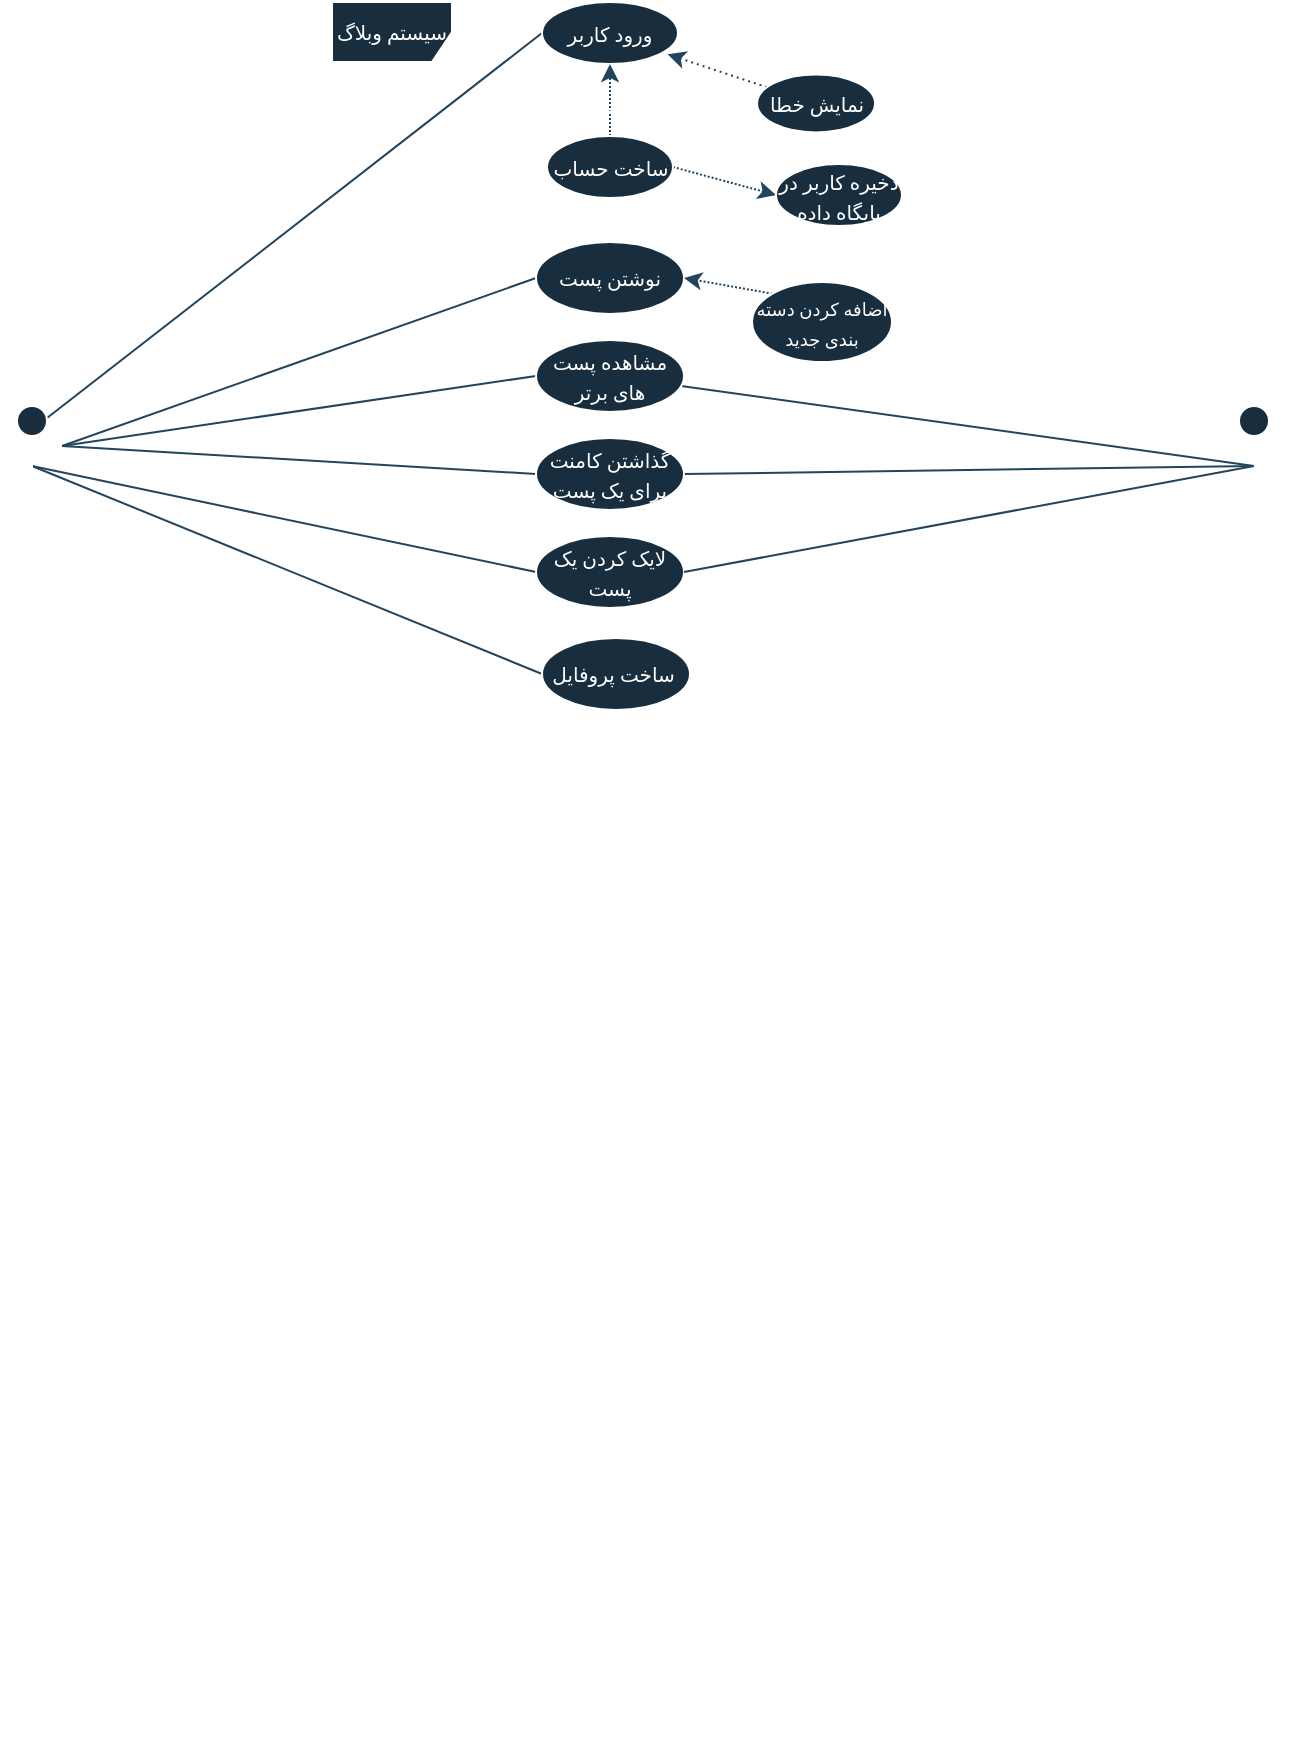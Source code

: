 <mxfile version="24.4.4" type="github">
  <diagram id="C5RBs43oDa-KdzZeNtuy" name="Page-1">
    <mxGraphModel dx="600" dy="298" grid="0" gridSize="10" guides="1" tooltips="1" connect="1" arrows="1" fold="1" page="1" pageScale="1" pageWidth="827" pageHeight="1169" math="0" shadow="0">
      <root>
        <mxCell id="WIyWlLk6GJQsqaUBKTNV-0" />
        <mxCell id="WIyWlLk6GJQsqaUBKTNV-1" parent="WIyWlLk6GJQsqaUBKTNV-0" />
        <mxCell id="NMSrQERmVCEjVIg-8JzD-0" value="&lt;font style=&quot;font-size: 10px;&quot; face=&quot;Vazirmatn&quot;&gt;سیستم وبلاگ&lt;/font&gt;" style="shape=umlFrame;whiteSpace=wrap;html=1;pointerEvents=0;labelBackgroundColor=none;fillColor=#182E3E;strokeColor=#FFFFFF;fontColor=#FFFFFF;" parent="WIyWlLk6GJQsqaUBKTNV-1" vertex="1">
          <mxGeometry x="264" y="74" width="300" height="866" as="geometry" />
        </mxCell>
        <mxCell id="NMSrQERmVCEjVIg-8JzD-11" style="rounded=0;orthogonalLoop=1;jettySize=auto;html=1;exitX=0.75;exitY=0.1;exitDx=0;exitDy=0;exitPerimeter=0;entryX=0;entryY=0.5;entryDx=0;entryDy=0;labelBackgroundColor=none;strokeColor=#23445D;fontColor=default;endArrow=none;endFill=0;" parent="WIyWlLk6GJQsqaUBKTNV-1" source="NMSrQERmVCEjVIg-8JzD-1" target="NMSrQERmVCEjVIg-8JzD-3" edge="1">
          <mxGeometry relative="1" as="geometry" />
        </mxCell>
        <mxCell id="P2OjYQdWtaf4uAiAOgez-2" style="rounded=0;orthogonalLoop=1;jettySize=auto;html=1;exitX=1;exitY=0.333;exitDx=0;exitDy=0;exitPerimeter=0;entryX=0;entryY=0.5;entryDx=0;entryDy=0;strokeColor=#23445D;endArrow=none;endFill=0;" edge="1" parent="WIyWlLk6GJQsqaUBKTNV-1" source="NMSrQERmVCEjVIg-8JzD-1" target="P2OjYQdWtaf4uAiAOgez-0">
          <mxGeometry relative="1" as="geometry" />
        </mxCell>
        <mxCell id="P2OjYQdWtaf4uAiAOgez-6" style="rounded=0;orthogonalLoop=1;jettySize=auto;html=1;exitX=1;exitY=0.333;exitDx=0;exitDy=0;exitPerimeter=0;entryX=0;entryY=0.5;entryDx=0;entryDy=0;strokeColor=#23445D;endArrow=none;endFill=0;" edge="1" parent="WIyWlLk6GJQsqaUBKTNV-1" source="NMSrQERmVCEjVIg-8JzD-1" target="P2OjYQdWtaf4uAiAOgez-5">
          <mxGeometry relative="1" as="geometry" />
        </mxCell>
        <mxCell id="P2OjYQdWtaf4uAiAOgez-10" style="rounded=0;orthogonalLoop=1;jettySize=auto;html=1;exitX=1;exitY=0.333;exitDx=0;exitDy=0;exitPerimeter=0;entryX=0;entryY=0.5;entryDx=0;entryDy=0;strokeColor=#23445D;endArrow=none;endFill=0;" edge="1" parent="WIyWlLk6GJQsqaUBKTNV-1" source="NMSrQERmVCEjVIg-8JzD-1" target="P2OjYQdWtaf4uAiAOgez-7">
          <mxGeometry relative="1" as="geometry" />
        </mxCell>
        <mxCell id="P2OjYQdWtaf4uAiAOgez-11" style="rounded=0;orthogonalLoop=1;jettySize=auto;html=1;exitX=0.5;exitY=0.5;exitDx=0;exitDy=0;exitPerimeter=0;entryX=0;entryY=0.5;entryDx=0;entryDy=0;strokeColor=#23445D;endArrow=none;endFill=0;" edge="1" parent="WIyWlLk6GJQsqaUBKTNV-1" source="NMSrQERmVCEjVIg-8JzD-1" target="P2OjYQdWtaf4uAiAOgez-8">
          <mxGeometry relative="1" as="geometry" />
        </mxCell>
        <mxCell id="P2OjYQdWtaf4uAiAOgez-12" style="rounded=0;orthogonalLoop=1;jettySize=auto;html=1;exitX=0.5;exitY=0.5;exitDx=0;exitDy=0;exitPerimeter=0;entryX=0;entryY=0.5;entryDx=0;entryDy=0;strokeColor=#23445D;endArrow=none;endFill=0;" edge="1" parent="WIyWlLk6GJQsqaUBKTNV-1" source="NMSrQERmVCEjVIg-8JzD-1" target="P2OjYQdWtaf4uAiAOgez-9">
          <mxGeometry relative="1" as="geometry" />
        </mxCell>
        <mxCell id="NMSrQERmVCEjVIg-8JzD-1" value="User" style="shape=umlActor;verticalLabelPosition=bottom;verticalAlign=top;html=1;labelBackgroundColor=none;fillColor=#182E3E;strokeColor=#FFFFFF;fontColor=#FFFFFF;" parent="WIyWlLk6GJQsqaUBKTNV-1" vertex="1">
          <mxGeometry x="99" y="276" width="30" height="60" as="geometry" />
        </mxCell>
        <mxCell id="P2OjYQdWtaf4uAiAOgez-13" style="rounded=0;orthogonalLoop=1;jettySize=auto;html=1;exitX=0.5;exitY=0.5;exitDx=0;exitDy=0;exitPerimeter=0;strokeColor=#23445D;strokeWidth=1;startArrow=none;startFill=0;endArrow=none;endFill=0;" edge="1" parent="WIyWlLk6GJQsqaUBKTNV-1" source="NMSrQERmVCEjVIg-8JzD-2" target="P2OjYQdWtaf4uAiAOgez-5">
          <mxGeometry relative="1" as="geometry" />
        </mxCell>
        <mxCell id="P2OjYQdWtaf4uAiAOgez-14" style="rounded=0;orthogonalLoop=1;jettySize=auto;html=1;exitX=0.5;exitY=0.5;exitDx=0;exitDy=0;exitPerimeter=0;entryX=1;entryY=0.5;entryDx=0;entryDy=0;strokeColor=#23445D;endArrow=none;endFill=0;" edge="1" parent="WIyWlLk6GJQsqaUBKTNV-1" source="NMSrQERmVCEjVIg-8JzD-2" target="P2OjYQdWtaf4uAiAOgez-7">
          <mxGeometry relative="1" as="geometry" />
        </mxCell>
        <mxCell id="NMSrQERmVCEjVIg-8JzD-2" value="Diglog" style="shape=umlActor;verticalLabelPosition=bottom;verticalAlign=top;html=1;labelBackgroundColor=none;fillColor=#182E3E;strokeColor=#FFFFFF;fontColor=#FFFFFF;" parent="WIyWlLk6GJQsqaUBKTNV-1" vertex="1">
          <mxGeometry x="710" y="276" width="30" height="60" as="geometry" />
        </mxCell>
        <mxCell id="NMSrQERmVCEjVIg-8JzD-3" value="&lt;font style=&quot;font-size: 10px;&quot; face=&quot;Vazirmatn&quot;&gt;ورود کاربر&lt;/font&gt;" style="ellipse;whiteSpace=wrap;html=1;labelBackgroundColor=none;fillColor=#182E3E;strokeColor=#FFFFFF;fontColor=#FFFFFF;" parent="WIyWlLk6GJQsqaUBKTNV-1" vertex="1">
          <mxGeometry x="369" y="74" width="68" height="31" as="geometry" />
        </mxCell>
        <mxCell id="NMSrQERmVCEjVIg-8JzD-10" value="" style="rounded=0;orthogonalLoop=1;jettySize=auto;html=1;dashed=1;dashPattern=1 2;entryX=0.924;entryY=0.843;entryDx=0;entryDy=0;entryPerimeter=0;labelBackgroundColor=none;strokeColor=#23445D;fontColor=default;" parent="WIyWlLk6GJQsqaUBKTNV-1" source="NMSrQERmVCEjVIg-8JzD-4" target="NMSrQERmVCEjVIg-8JzD-3" edge="1">
          <mxGeometry relative="1" as="geometry">
            <mxPoint x="434.997" y="96.004" as="targetPoint" />
          </mxGeometry>
        </mxCell>
        <mxCell id="NMSrQERmVCEjVIg-8JzD-4" value="&lt;font face=&quot;Vazirmatn&quot;&gt;&lt;span style=&quot;font-size: 10px;&quot;&gt;نمایش خطا&lt;/span&gt;&lt;/font&gt;" style="ellipse;whiteSpace=wrap;html=1;labelBackgroundColor=none;fillColor=#182E3E;strokeColor=#FFFFFF;fontColor=#FFFFFF;" parent="WIyWlLk6GJQsqaUBKTNV-1" vertex="1">
          <mxGeometry x="476.52" y="110.24" width="59" height="29" as="geometry" />
        </mxCell>
        <mxCell id="NMSrQERmVCEjVIg-8JzD-15" style="rounded=0;orthogonalLoop=1;jettySize=auto;html=1;exitX=1;exitY=0.5;exitDx=0;exitDy=0;entryX=0;entryY=0.5;entryDx=0;entryDy=0;dashed=1;dashPattern=1 1;labelBackgroundColor=none;strokeColor=#23445D;fontColor=default;" parent="WIyWlLk6GJQsqaUBKTNV-1" source="NMSrQERmVCEjVIg-8JzD-12" target="NMSrQERmVCEjVIg-8JzD-13" edge="1">
          <mxGeometry relative="1" as="geometry" />
        </mxCell>
        <mxCell id="NMSrQERmVCEjVIg-8JzD-17" style="rounded=0;orthogonalLoop=1;jettySize=auto;html=1;exitX=0.5;exitY=0;exitDx=0;exitDy=0;entryX=0.5;entryY=1;entryDx=0;entryDy=0;dashed=1;dashPattern=1 1;labelBackgroundColor=none;strokeColor=#23445D;fontColor=default;" parent="WIyWlLk6GJQsqaUBKTNV-1" source="NMSrQERmVCEjVIg-8JzD-12" target="NMSrQERmVCEjVIg-8JzD-3" edge="1">
          <mxGeometry relative="1" as="geometry" />
        </mxCell>
        <mxCell id="NMSrQERmVCEjVIg-8JzD-18" value="&lt;font style=&quot;font-size: 7px;&quot; data-font-src=&quot;https://fonts.googleapis.com/css?family=Vazirmatn&quot; face=&quot;Vazirmatn&quot;&gt;وجود نداشتن حساب&lt;/font&gt;" style="edgeLabel;html=1;align=center;verticalAlign=middle;resizable=0;points=[];labelBackgroundColor=none;fontColor=#FFFFFF;" parent="NMSrQERmVCEjVIg-8JzD-17" vertex="1" connectable="0">
          <mxGeometry x="-0.114" relative="1" as="geometry">
            <mxPoint as="offset" />
          </mxGeometry>
        </mxCell>
        <mxCell id="NMSrQERmVCEjVIg-8JzD-12" value="&lt;font face=&quot;Vazirmatn&quot;&gt;&lt;span style=&quot;font-size: 10px;&quot;&gt;ساخت حساب&lt;/span&gt;&lt;/font&gt;" style="ellipse;whiteSpace=wrap;html=1;labelBackgroundColor=none;fillColor=#182E3E;strokeColor=#FFFFFF;fontColor=#FFFFFF;" parent="WIyWlLk6GJQsqaUBKTNV-1" vertex="1">
          <mxGeometry x="371.5" y="141" width="63" height="31" as="geometry" />
        </mxCell>
        <mxCell id="NMSrQERmVCEjVIg-8JzD-13" value="&lt;font face=&quot;Vazirmatn&quot;&gt;&lt;span style=&quot;font-size: 10px;&quot;&gt;ذخیره کاربر در پایگاه داده&lt;/span&gt;&lt;/font&gt;" style="ellipse;whiteSpace=wrap;html=1;labelBackgroundColor=none;fillColor=#182E3E;strokeColor=#FFFFFF;fontColor=#FFFFFF;" parent="WIyWlLk6GJQsqaUBKTNV-1" vertex="1">
          <mxGeometry x="486" y="155" width="63" height="31" as="geometry" />
        </mxCell>
        <mxCell id="P2OjYQdWtaf4uAiAOgez-0" value="&lt;font face=&quot;Vazirmatn&quot;&gt;&lt;span style=&quot;font-size: 10px;&quot;&gt;نوشتن پست&lt;/span&gt;&lt;/font&gt;" style="ellipse;whiteSpace=wrap;html=1;labelBackgroundColor=none;fillColor=#182E3E;strokeColor=#FFFFFF;fontColor=#FFFFFF;" vertex="1" parent="WIyWlLk6GJQsqaUBKTNV-1">
          <mxGeometry x="366" y="194" width="74" height="36" as="geometry" />
        </mxCell>
        <mxCell id="P2OjYQdWtaf4uAiAOgez-3" style="rounded=0;orthogonalLoop=1;jettySize=auto;html=1;exitX=0;exitY=0;exitDx=0;exitDy=0;entryX=1;entryY=0.5;entryDx=0;entryDy=0;strokeColor=#23445D;dashed=1;dashPattern=1 1;" edge="1" parent="WIyWlLk6GJQsqaUBKTNV-1" source="P2OjYQdWtaf4uAiAOgez-1" target="P2OjYQdWtaf4uAiAOgez-0">
          <mxGeometry relative="1" as="geometry" />
        </mxCell>
        <mxCell id="P2OjYQdWtaf4uAiAOgez-1" value="&lt;font style=&quot;font-size: 9px;&quot; face=&quot;Vazirmatn&quot;&gt;اضافه کردن دسته بندی جدید&lt;/font&gt;" style="ellipse;whiteSpace=wrap;html=1;labelBackgroundColor=none;fillColor=#182E3E;strokeColor=#FFFFFF;fontColor=#FFFFFF;" vertex="1" parent="WIyWlLk6GJQsqaUBKTNV-1">
          <mxGeometry x="474" y="214" width="70" height="40" as="geometry" />
        </mxCell>
        <mxCell id="P2OjYQdWtaf4uAiAOgez-5" value="&lt;font face=&quot;Vazirmatn&quot;&gt;&lt;span style=&quot;font-size: 10px;&quot;&gt;مشاهده پست های برتر&lt;/span&gt;&lt;/font&gt;" style="ellipse;whiteSpace=wrap;html=1;labelBackgroundColor=none;fillColor=#182E3E;strokeColor=#FFFFFF;fontColor=#FFFFFF;" vertex="1" parent="WIyWlLk6GJQsqaUBKTNV-1">
          <mxGeometry x="366" y="243" width="74" height="36" as="geometry" />
        </mxCell>
        <mxCell id="P2OjYQdWtaf4uAiAOgez-7" value="&lt;font face=&quot;Vazirmatn&quot;&gt;&lt;span style=&quot;font-size: 10px;&quot;&gt;گذاشتن کامنت برای یک پست&lt;/span&gt;&lt;/font&gt;" style="ellipse;whiteSpace=wrap;html=1;labelBackgroundColor=none;fillColor=#182E3E;strokeColor=#FFFFFF;fontColor=#FFFFFF;" vertex="1" parent="WIyWlLk6GJQsqaUBKTNV-1">
          <mxGeometry x="366" y="292" width="74" height="36" as="geometry" />
        </mxCell>
        <mxCell id="P2OjYQdWtaf4uAiAOgez-8" value="&lt;font face=&quot;Vazirmatn&quot;&gt;&lt;span style=&quot;font-size: 10px;&quot;&gt;لایک کردن یک پست&lt;/span&gt;&lt;/font&gt;" style="ellipse;whiteSpace=wrap;html=1;labelBackgroundColor=none;fillColor=#182E3E;strokeColor=#FFFFFF;fontColor=#FFFFFF;" vertex="1" parent="WIyWlLk6GJQsqaUBKTNV-1">
          <mxGeometry x="366" y="341" width="74" height="36" as="geometry" />
        </mxCell>
        <mxCell id="P2OjYQdWtaf4uAiAOgez-9" value="&lt;font face=&quot;Vazirmatn&quot;&gt;&lt;span style=&quot;font-size: 10px;&quot;&gt;ساخت پروفایل&amp;nbsp;&lt;/span&gt;&lt;/font&gt;" style="ellipse;whiteSpace=wrap;html=1;labelBackgroundColor=none;fillColor=#182E3E;strokeColor=#FFFFFF;fontColor=#FFFFFF;" vertex="1" parent="WIyWlLk6GJQsqaUBKTNV-1">
          <mxGeometry x="369" y="392" width="74" height="36" as="geometry" />
        </mxCell>
        <mxCell id="P2OjYQdWtaf4uAiAOgez-15" style="rounded=0;orthogonalLoop=1;jettySize=auto;html=1;exitX=1;exitY=0.5;exitDx=0;exitDy=0;entryX=0.5;entryY=0.5;entryDx=0;entryDy=0;entryPerimeter=0;strokeColor=#23445D;endArrow=none;endFill=0;" edge="1" parent="WIyWlLk6GJQsqaUBKTNV-1" source="P2OjYQdWtaf4uAiAOgez-8" target="NMSrQERmVCEjVIg-8JzD-2">
          <mxGeometry relative="1" as="geometry" />
        </mxCell>
      </root>
    </mxGraphModel>
  </diagram>
</mxfile>

